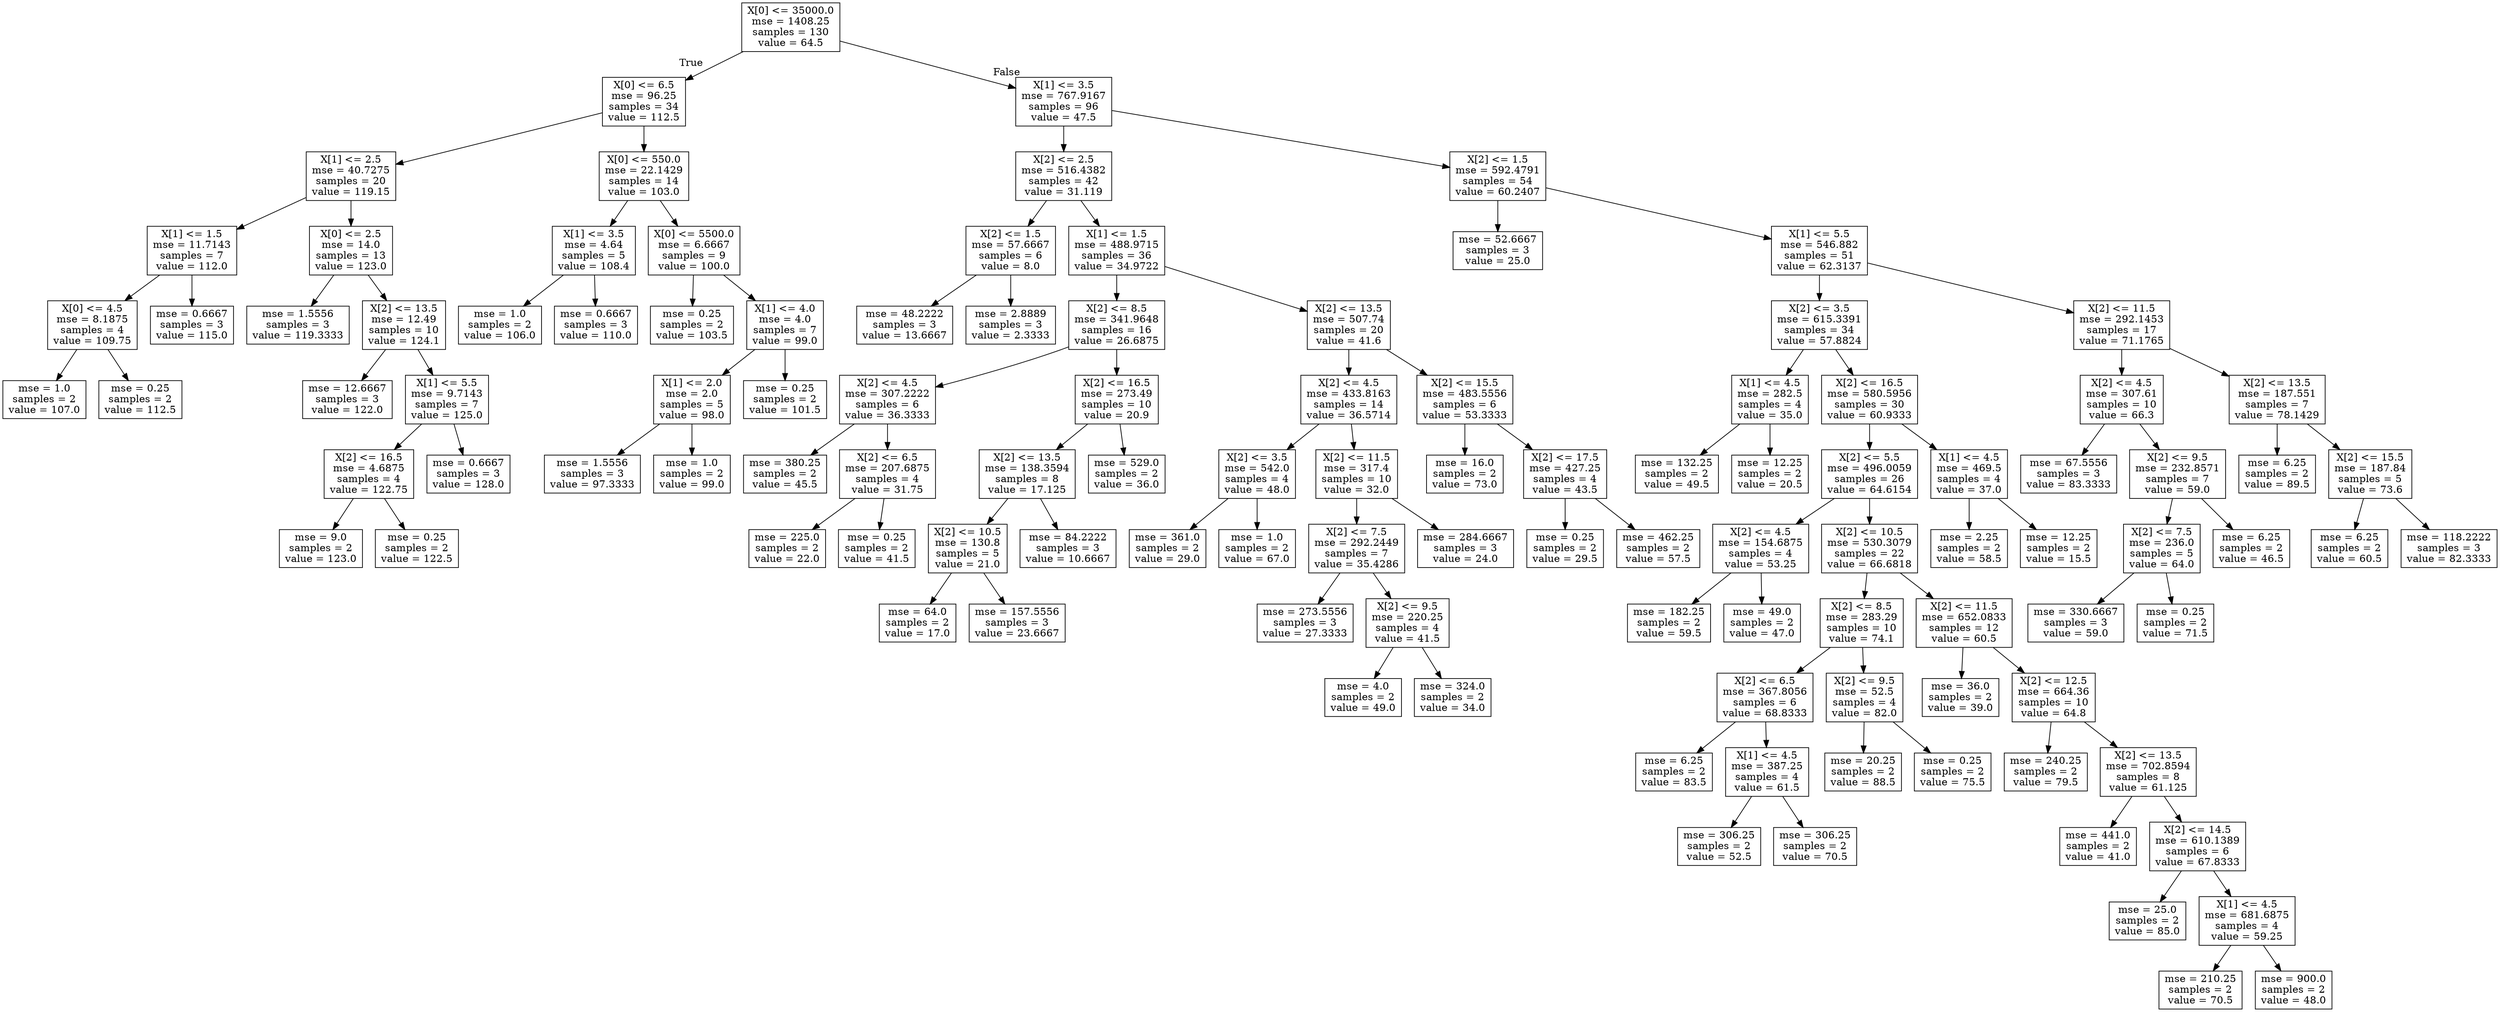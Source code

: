 digraph Tree {
node [shape=box] ;
0 [label="X[0] <= 35000.0\nmse = 1408.25\nsamples = 130\nvalue = 64.5"] ;
1 [label="X[0] <= 6.5\nmse = 96.25\nsamples = 34\nvalue = 112.5"] ;
0 -> 1 [labeldistance=2.5, labelangle=45, headlabel="True"] ;
2 [label="X[1] <= 2.5\nmse = 40.7275\nsamples = 20\nvalue = 119.15"] ;
1 -> 2 ;
3 [label="X[1] <= 1.5\nmse = 11.7143\nsamples = 7\nvalue = 112.0"] ;
2 -> 3 ;
4 [label="X[0] <= 4.5\nmse = 8.1875\nsamples = 4\nvalue = 109.75"] ;
3 -> 4 ;
5 [label="mse = 1.0\nsamples = 2\nvalue = 107.0"] ;
4 -> 5 ;
6 [label="mse = 0.25\nsamples = 2\nvalue = 112.5"] ;
4 -> 6 ;
7 [label="mse = 0.6667\nsamples = 3\nvalue = 115.0"] ;
3 -> 7 ;
8 [label="X[0] <= 2.5\nmse = 14.0\nsamples = 13\nvalue = 123.0"] ;
2 -> 8 ;
9 [label="mse = 1.5556\nsamples = 3\nvalue = 119.3333"] ;
8 -> 9 ;
10 [label="X[2] <= 13.5\nmse = 12.49\nsamples = 10\nvalue = 124.1"] ;
8 -> 10 ;
11 [label="mse = 12.6667\nsamples = 3\nvalue = 122.0"] ;
10 -> 11 ;
12 [label="X[1] <= 5.5\nmse = 9.7143\nsamples = 7\nvalue = 125.0"] ;
10 -> 12 ;
13 [label="X[2] <= 16.5\nmse = 4.6875\nsamples = 4\nvalue = 122.75"] ;
12 -> 13 ;
14 [label="mse = 9.0\nsamples = 2\nvalue = 123.0"] ;
13 -> 14 ;
15 [label="mse = 0.25\nsamples = 2\nvalue = 122.5"] ;
13 -> 15 ;
16 [label="mse = 0.6667\nsamples = 3\nvalue = 128.0"] ;
12 -> 16 ;
17 [label="X[0] <= 550.0\nmse = 22.1429\nsamples = 14\nvalue = 103.0"] ;
1 -> 17 ;
18 [label="X[1] <= 3.5\nmse = 4.64\nsamples = 5\nvalue = 108.4"] ;
17 -> 18 ;
19 [label="mse = 1.0\nsamples = 2\nvalue = 106.0"] ;
18 -> 19 ;
20 [label="mse = 0.6667\nsamples = 3\nvalue = 110.0"] ;
18 -> 20 ;
21 [label="X[0] <= 5500.0\nmse = 6.6667\nsamples = 9\nvalue = 100.0"] ;
17 -> 21 ;
22 [label="mse = 0.25\nsamples = 2\nvalue = 103.5"] ;
21 -> 22 ;
23 [label="X[1] <= 4.0\nmse = 4.0\nsamples = 7\nvalue = 99.0"] ;
21 -> 23 ;
24 [label="X[1] <= 2.0\nmse = 2.0\nsamples = 5\nvalue = 98.0"] ;
23 -> 24 ;
25 [label="mse = 1.5556\nsamples = 3\nvalue = 97.3333"] ;
24 -> 25 ;
26 [label="mse = 1.0\nsamples = 2\nvalue = 99.0"] ;
24 -> 26 ;
27 [label="mse = 0.25\nsamples = 2\nvalue = 101.5"] ;
23 -> 27 ;
28 [label="X[1] <= 3.5\nmse = 767.9167\nsamples = 96\nvalue = 47.5"] ;
0 -> 28 [labeldistance=2.5, labelangle=-45, headlabel="False"] ;
29 [label="X[2] <= 2.5\nmse = 516.4382\nsamples = 42\nvalue = 31.119"] ;
28 -> 29 ;
30 [label="X[2] <= 1.5\nmse = 57.6667\nsamples = 6\nvalue = 8.0"] ;
29 -> 30 ;
31 [label="mse = 48.2222\nsamples = 3\nvalue = 13.6667"] ;
30 -> 31 ;
32 [label="mse = 2.8889\nsamples = 3\nvalue = 2.3333"] ;
30 -> 32 ;
33 [label="X[1] <= 1.5\nmse = 488.9715\nsamples = 36\nvalue = 34.9722"] ;
29 -> 33 ;
34 [label="X[2] <= 8.5\nmse = 341.9648\nsamples = 16\nvalue = 26.6875"] ;
33 -> 34 ;
35 [label="X[2] <= 4.5\nmse = 307.2222\nsamples = 6\nvalue = 36.3333"] ;
34 -> 35 ;
36 [label="mse = 380.25\nsamples = 2\nvalue = 45.5"] ;
35 -> 36 ;
37 [label="X[2] <= 6.5\nmse = 207.6875\nsamples = 4\nvalue = 31.75"] ;
35 -> 37 ;
38 [label="mse = 225.0\nsamples = 2\nvalue = 22.0"] ;
37 -> 38 ;
39 [label="mse = 0.25\nsamples = 2\nvalue = 41.5"] ;
37 -> 39 ;
40 [label="X[2] <= 16.5\nmse = 273.49\nsamples = 10\nvalue = 20.9"] ;
34 -> 40 ;
41 [label="X[2] <= 13.5\nmse = 138.3594\nsamples = 8\nvalue = 17.125"] ;
40 -> 41 ;
42 [label="X[2] <= 10.5\nmse = 130.8\nsamples = 5\nvalue = 21.0"] ;
41 -> 42 ;
43 [label="mse = 64.0\nsamples = 2\nvalue = 17.0"] ;
42 -> 43 ;
44 [label="mse = 157.5556\nsamples = 3\nvalue = 23.6667"] ;
42 -> 44 ;
45 [label="mse = 84.2222\nsamples = 3\nvalue = 10.6667"] ;
41 -> 45 ;
46 [label="mse = 529.0\nsamples = 2\nvalue = 36.0"] ;
40 -> 46 ;
47 [label="X[2] <= 13.5\nmse = 507.74\nsamples = 20\nvalue = 41.6"] ;
33 -> 47 ;
48 [label="X[2] <= 4.5\nmse = 433.8163\nsamples = 14\nvalue = 36.5714"] ;
47 -> 48 ;
49 [label="X[2] <= 3.5\nmse = 542.0\nsamples = 4\nvalue = 48.0"] ;
48 -> 49 ;
50 [label="mse = 361.0\nsamples = 2\nvalue = 29.0"] ;
49 -> 50 ;
51 [label="mse = 1.0\nsamples = 2\nvalue = 67.0"] ;
49 -> 51 ;
52 [label="X[2] <= 11.5\nmse = 317.4\nsamples = 10\nvalue = 32.0"] ;
48 -> 52 ;
53 [label="X[2] <= 7.5\nmse = 292.2449\nsamples = 7\nvalue = 35.4286"] ;
52 -> 53 ;
54 [label="mse = 273.5556\nsamples = 3\nvalue = 27.3333"] ;
53 -> 54 ;
55 [label="X[2] <= 9.5\nmse = 220.25\nsamples = 4\nvalue = 41.5"] ;
53 -> 55 ;
56 [label="mse = 4.0\nsamples = 2\nvalue = 49.0"] ;
55 -> 56 ;
57 [label="mse = 324.0\nsamples = 2\nvalue = 34.0"] ;
55 -> 57 ;
58 [label="mse = 284.6667\nsamples = 3\nvalue = 24.0"] ;
52 -> 58 ;
59 [label="X[2] <= 15.5\nmse = 483.5556\nsamples = 6\nvalue = 53.3333"] ;
47 -> 59 ;
60 [label="mse = 16.0\nsamples = 2\nvalue = 73.0"] ;
59 -> 60 ;
61 [label="X[2] <= 17.5\nmse = 427.25\nsamples = 4\nvalue = 43.5"] ;
59 -> 61 ;
62 [label="mse = 0.25\nsamples = 2\nvalue = 29.5"] ;
61 -> 62 ;
63 [label="mse = 462.25\nsamples = 2\nvalue = 57.5"] ;
61 -> 63 ;
64 [label="X[2] <= 1.5\nmse = 592.4791\nsamples = 54\nvalue = 60.2407"] ;
28 -> 64 ;
65 [label="mse = 52.6667\nsamples = 3\nvalue = 25.0"] ;
64 -> 65 ;
66 [label="X[1] <= 5.5\nmse = 546.882\nsamples = 51\nvalue = 62.3137"] ;
64 -> 66 ;
67 [label="X[2] <= 3.5\nmse = 615.3391\nsamples = 34\nvalue = 57.8824"] ;
66 -> 67 ;
68 [label="X[1] <= 4.5\nmse = 282.5\nsamples = 4\nvalue = 35.0"] ;
67 -> 68 ;
69 [label="mse = 132.25\nsamples = 2\nvalue = 49.5"] ;
68 -> 69 ;
70 [label="mse = 12.25\nsamples = 2\nvalue = 20.5"] ;
68 -> 70 ;
71 [label="X[2] <= 16.5\nmse = 580.5956\nsamples = 30\nvalue = 60.9333"] ;
67 -> 71 ;
72 [label="X[2] <= 5.5\nmse = 496.0059\nsamples = 26\nvalue = 64.6154"] ;
71 -> 72 ;
73 [label="X[2] <= 4.5\nmse = 154.6875\nsamples = 4\nvalue = 53.25"] ;
72 -> 73 ;
74 [label="mse = 182.25\nsamples = 2\nvalue = 59.5"] ;
73 -> 74 ;
75 [label="mse = 49.0\nsamples = 2\nvalue = 47.0"] ;
73 -> 75 ;
76 [label="X[2] <= 10.5\nmse = 530.3079\nsamples = 22\nvalue = 66.6818"] ;
72 -> 76 ;
77 [label="X[2] <= 8.5\nmse = 283.29\nsamples = 10\nvalue = 74.1"] ;
76 -> 77 ;
78 [label="X[2] <= 6.5\nmse = 367.8056\nsamples = 6\nvalue = 68.8333"] ;
77 -> 78 ;
79 [label="mse = 6.25\nsamples = 2\nvalue = 83.5"] ;
78 -> 79 ;
80 [label="X[1] <= 4.5\nmse = 387.25\nsamples = 4\nvalue = 61.5"] ;
78 -> 80 ;
81 [label="mse = 306.25\nsamples = 2\nvalue = 52.5"] ;
80 -> 81 ;
82 [label="mse = 306.25\nsamples = 2\nvalue = 70.5"] ;
80 -> 82 ;
83 [label="X[2] <= 9.5\nmse = 52.5\nsamples = 4\nvalue = 82.0"] ;
77 -> 83 ;
84 [label="mse = 20.25\nsamples = 2\nvalue = 88.5"] ;
83 -> 84 ;
85 [label="mse = 0.25\nsamples = 2\nvalue = 75.5"] ;
83 -> 85 ;
86 [label="X[2] <= 11.5\nmse = 652.0833\nsamples = 12\nvalue = 60.5"] ;
76 -> 86 ;
87 [label="mse = 36.0\nsamples = 2\nvalue = 39.0"] ;
86 -> 87 ;
88 [label="X[2] <= 12.5\nmse = 664.36\nsamples = 10\nvalue = 64.8"] ;
86 -> 88 ;
89 [label="mse = 240.25\nsamples = 2\nvalue = 79.5"] ;
88 -> 89 ;
90 [label="X[2] <= 13.5\nmse = 702.8594\nsamples = 8\nvalue = 61.125"] ;
88 -> 90 ;
91 [label="mse = 441.0\nsamples = 2\nvalue = 41.0"] ;
90 -> 91 ;
92 [label="X[2] <= 14.5\nmse = 610.1389\nsamples = 6\nvalue = 67.8333"] ;
90 -> 92 ;
93 [label="mse = 25.0\nsamples = 2\nvalue = 85.0"] ;
92 -> 93 ;
94 [label="X[1] <= 4.5\nmse = 681.6875\nsamples = 4\nvalue = 59.25"] ;
92 -> 94 ;
95 [label="mse = 210.25\nsamples = 2\nvalue = 70.5"] ;
94 -> 95 ;
96 [label="mse = 900.0\nsamples = 2\nvalue = 48.0"] ;
94 -> 96 ;
97 [label="X[1] <= 4.5\nmse = 469.5\nsamples = 4\nvalue = 37.0"] ;
71 -> 97 ;
98 [label="mse = 2.25\nsamples = 2\nvalue = 58.5"] ;
97 -> 98 ;
99 [label="mse = 12.25\nsamples = 2\nvalue = 15.5"] ;
97 -> 99 ;
100 [label="X[2] <= 11.5\nmse = 292.1453\nsamples = 17\nvalue = 71.1765"] ;
66 -> 100 ;
101 [label="X[2] <= 4.5\nmse = 307.61\nsamples = 10\nvalue = 66.3"] ;
100 -> 101 ;
102 [label="mse = 67.5556\nsamples = 3\nvalue = 83.3333"] ;
101 -> 102 ;
103 [label="X[2] <= 9.5\nmse = 232.8571\nsamples = 7\nvalue = 59.0"] ;
101 -> 103 ;
104 [label="X[2] <= 7.5\nmse = 236.0\nsamples = 5\nvalue = 64.0"] ;
103 -> 104 ;
105 [label="mse = 330.6667\nsamples = 3\nvalue = 59.0"] ;
104 -> 105 ;
106 [label="mse = 0.25\nsamples = 2\nvalue = 71.5"] ;
104 -> 106 ;
107 [label="mse = 6.25\nsamples = 2\nvalue = 46.5"] ;
103 -> 107 ;
108 [label="X[2] <= 13.5\nmse = 187.551\nsamples = 7\nvalue = 78.1429"] ;
100 -> 108 ;
109 [label="mse = 6.25\nsamples = 2\nvalue = 89.5"] ;
108 -> 109 ;
110 [label="X[2] <= 15.5\nmse = 187.84\nsamples = 5\nvalue = 73.6"] ;
108 -> 110 ;
111 [label="mse = 6.25\nsamples = 2\nvalue = 60.5"] ;
110 -> 111 ;
112 [label="mse = 118.2222\nsamples = 3\nvalue = 82.3333"] ;
110 -> 112 ;
}